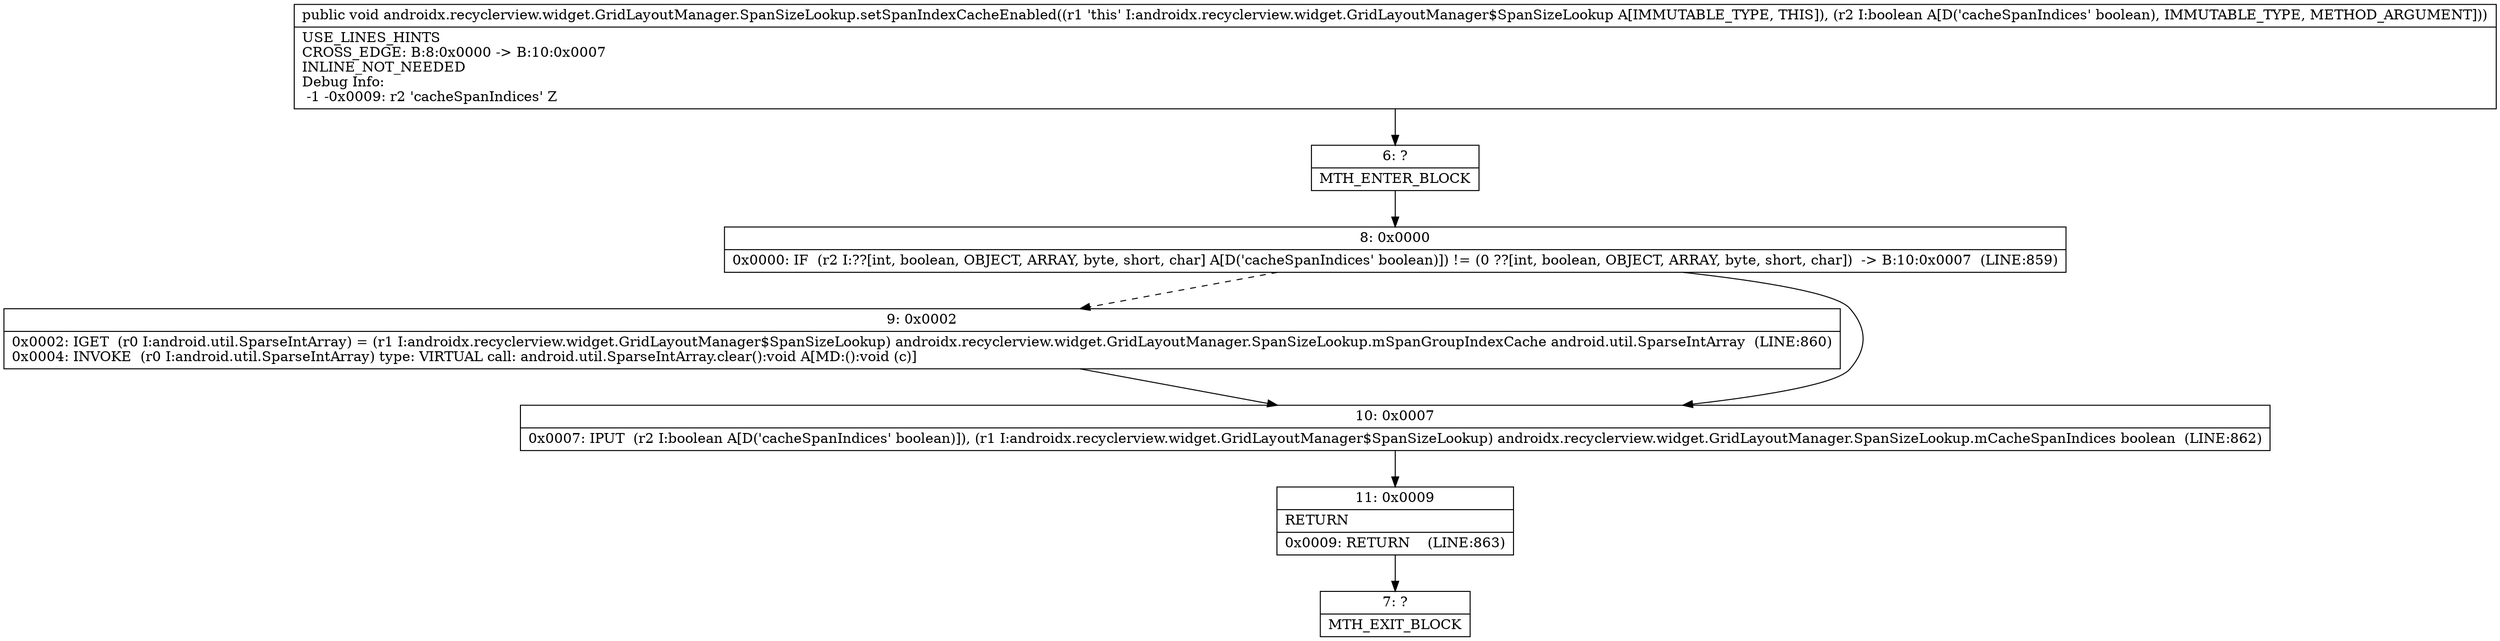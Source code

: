 digraph "CFG forandroidx.recyclerview.widget.GridLayoutManager.SpanSizeLookup.setSpanIndexCacheEnabled(Z)V" {
Node_6 [shape=record,label="{6\:\ ?|MTH_ENTER_BLOCK\l}"];
Node_8 [shape=record,label="{8\:\ 0x0000|0x0000: IF  (r2 I:??[int, boolean, OBJECT, ARRAY, byte, short, char] A[D('cacheSpanIndices' boolean)]) != (0 ??[int, boolean, OBJECT, ARRAY, byte, short, char])  \-\> B:10:0x0007  (LINE:859)\l}"];
Node_9 [shape=record,label="{9\:\ 0x0002|0x0002: IGET  (r0 I:android.util.SparseIntArray) = (r1 I:androidx.recyclerview.widget.GridLayoutManager$SpanSizeLookup) androidx.recyclerview.widget.GridLayoutManager.SpanSizeLookup.mSpanGroupIndexCache android.util.SparseIntArray  (LINE:860)\l0x0004: INVOKE  (r0 I:android.util.SparseIntArray) type: VIRTUAL call: android.util.SparseIntArray.clear():void A[MD:():void (c)]\l}"];
Node_10 [shape=record,label="{10\:\ 0x0007|0x0007: IPUT  (r2 I:boolean A[D('cacheSpanIndices' boolean)]), (r1 I:androidx.recyclerview.widget.GridLayoutManager$SpanSizeLookup) androidx.recyclerview.widget.GridLayoutManager.SpanSizeLookup.mCacheSpanIndices boolean  (LINE:862)\l}"];
Node_11 [shape=record,label="{11\:\ 0x0009|RETURN\l|0x0009: RETURN    (LINE:863)\l}"];
Node_7 [shape=record,label="{7\:\ ?|MTH_EXIT_BLOCK\l}"];
MethodNode[shape=record,label="{public void androidx.recyclerview.widget.GridLayoutManager.SpanSizeLookup.setSpanIndexCacheEnabled((r1 'this' I:androidx.recyclerview.widget.GridLayoutManager$SpanSizeLookup A[IMMUTABLE_TYPE, THIS]), (r2 I:boolean A[D('cacheSpanIndices' boolean), IMMUTABLE_TYPE, METHOD_ARGUMENT]))  | USE_LINES_HINTS\lCROSS_EDGE: B:8:0x0000 \-\> B:10:0x0007\lINLINE_NOT_NEEDED\lDebug Info:\l  \-1 \-0x0009: r2 'cacheSpanIndices' Z\l}"];
MethodNode -> Node_6;Node_6 -> Node_8;
Node_8 -> Node_9[style=dashed];
Node_8 -> Node_10;
Node_9 -> Node_10;
Node_10 -> Node_11;
Node_11 -> Node_7;
}

